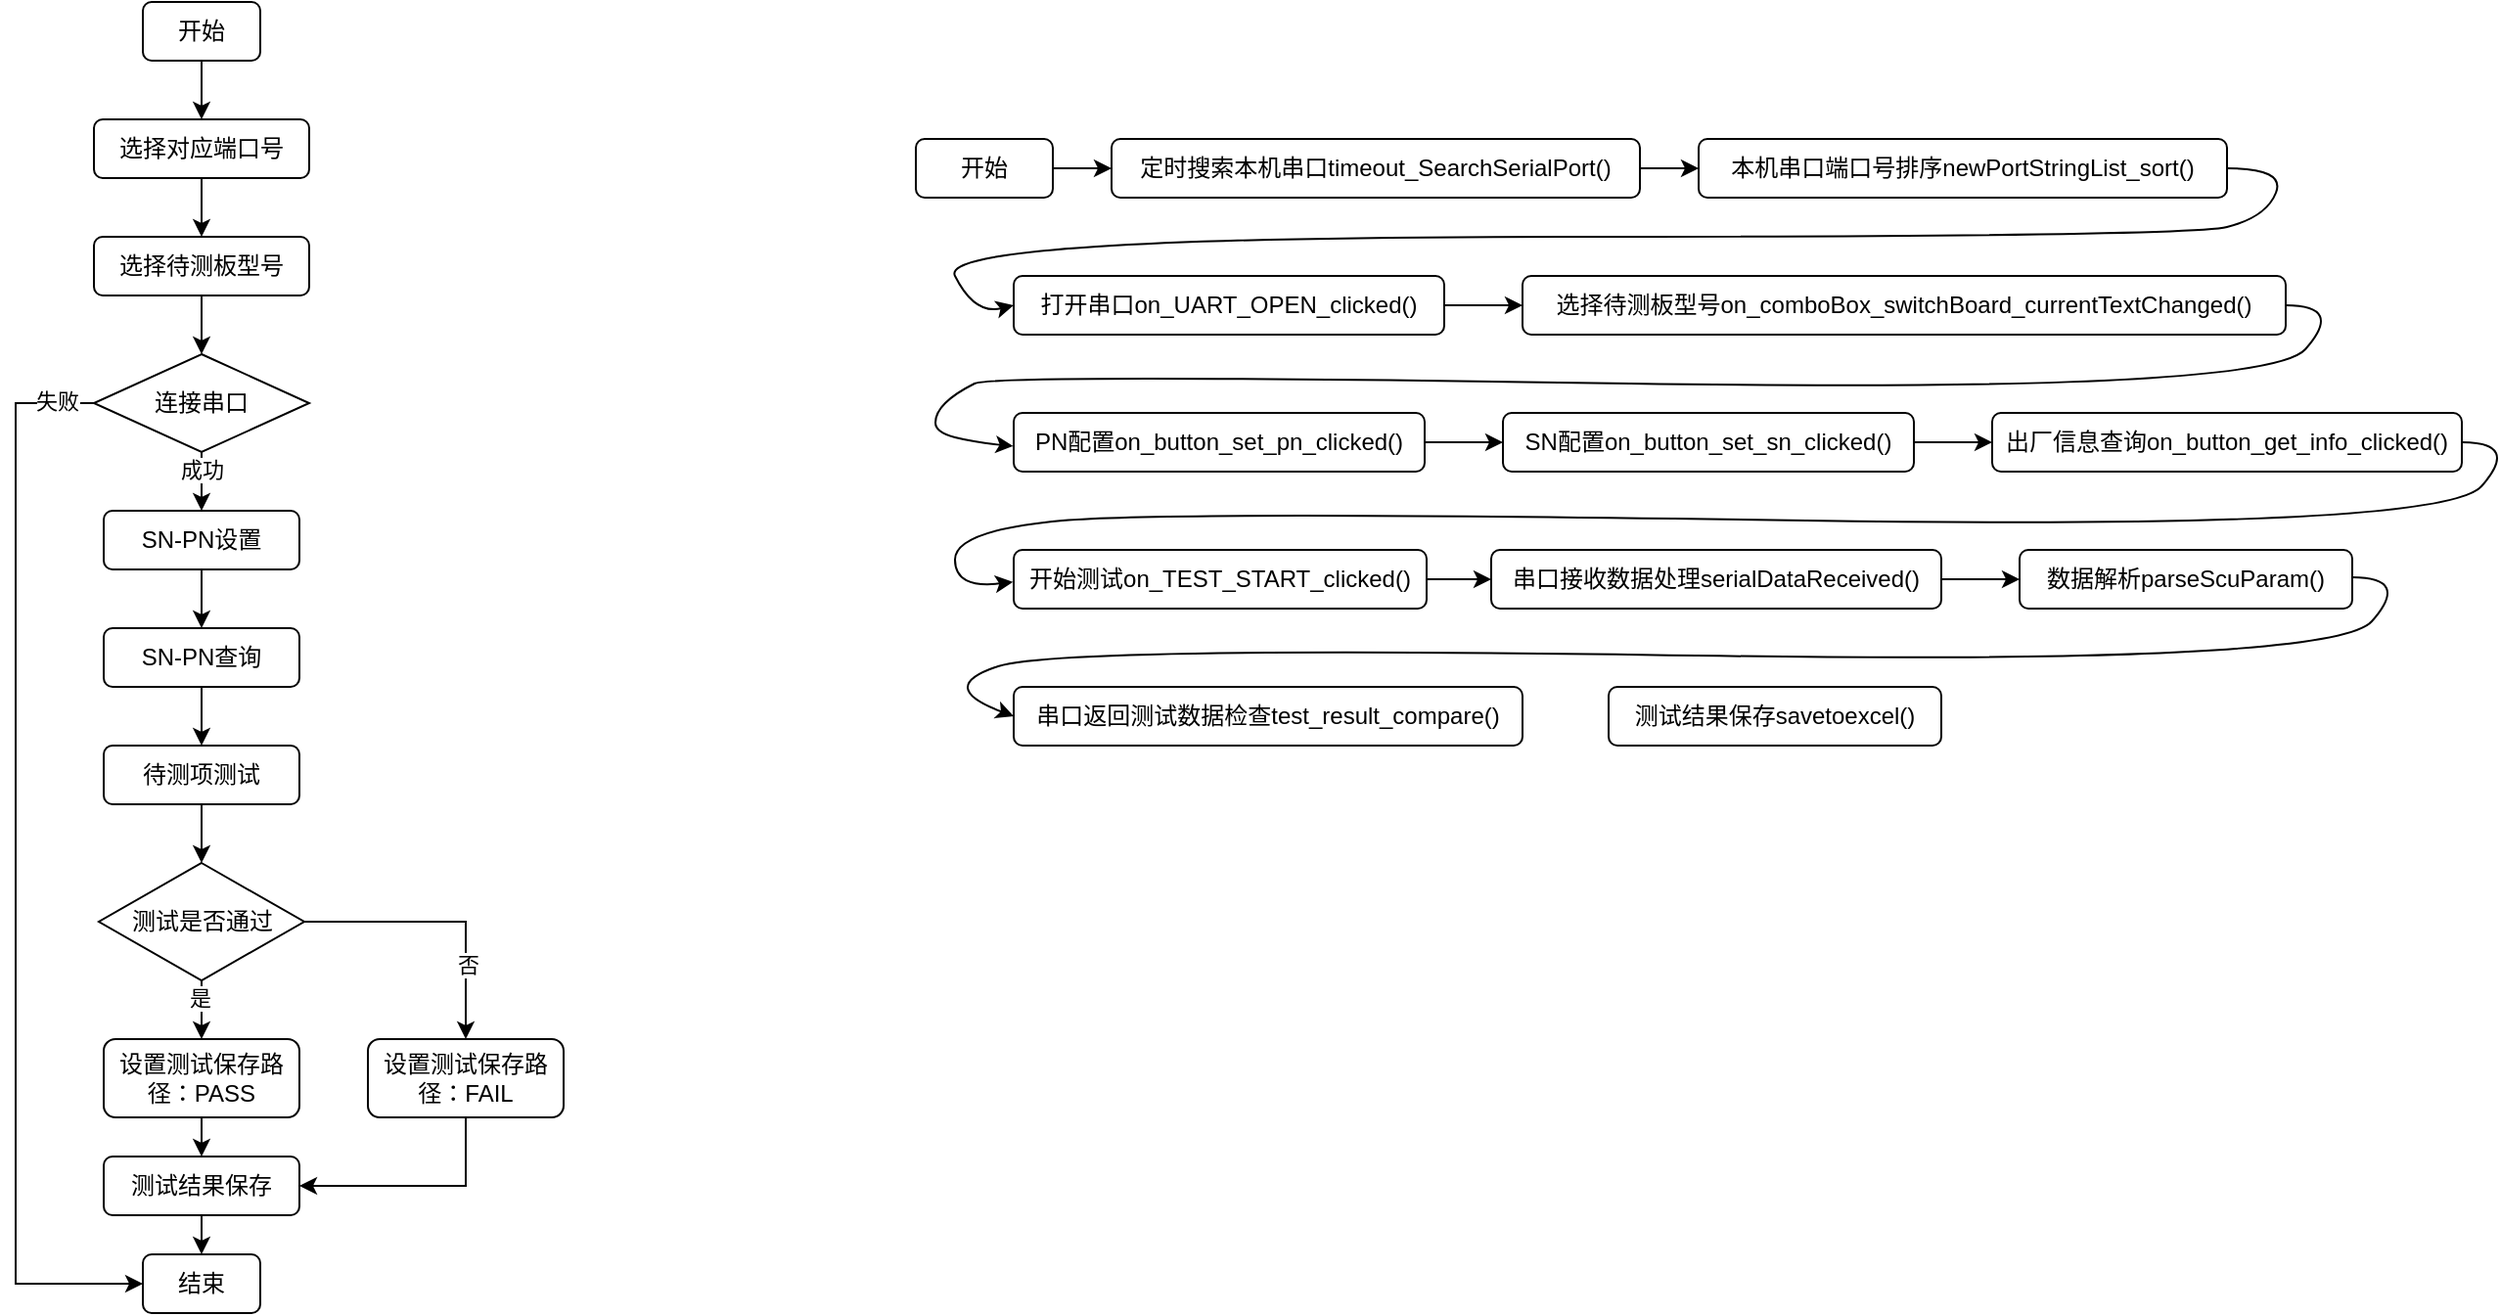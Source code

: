 <mxfile version="28.0.7">
  <diagram name="第 1 页" id="gV8dkAIg4welC2k9WtTy">
    <mxGraphModel dx="1188" dy="619" grid="1" gridSize="10" guides="1" tooltips="1" connect="1" arrows="1" fold="1" page="1" pageScale="1" pageWidth="5000" pageHeight="5000" math="0" shadow="0">
      <root>
        <mxCell id="0" />
        <mxCell id="1" parent="0" />
        <mxCell id="6KeI-3-1y-6zCE1gBCKr-5" style="edgeStyle=orthogonalEdgeStyle;rounded=0;orthogonalLoop=1;jettySize=auto;html=1;entryX=0.5;entryY=0;entryDx=0;entryDy=0;" parent="1" source="6KeI-3-1y-6zCE1gBCKr-1" target="6KeI-3-1y-6zCE1gBCKr-3" edge="1">
          <mxGeometry relative="1" as="geometry" />
        </mxCell>
        <mxCell id="6KeI-3-1y-6zCE1gBCKr-1" value="开始" style="rounded=1;whiteSpace=wrap;html=1;" parent="1" vertex="1">
          <mxGeometry x="405" y="110" width="60" height="30" as="geometry" />
        </mxCell>
        <mxCell id="6KeI-3-1y-6zCE1gBCKr-7" style="edgeStyle=orthogonalEdgeStyle;rounded=0;orthogonalLoop=1;jettySize=auto;html=1;exitX=0.5;exitY=1;exitDx=0;exitDy=0;entryX=0.5;entryY=0;entryDx=0;entryDy=0;" parent="1" source="6KeI-3-1y-6zCE1gBCKr-2" target="6KeI-3-1y-6zCE1gBCKr-4" edge="1">
          <mxGeometry relative="1" as="geometry" />
        </mxCell>
        <mxCell id="6KeI-3-1y-6zCE1gBCKr-8" value="成功" style="edgeLabel;html=1;align=center;verticalAlign=middle;resizable=0;points=[];" parent="6KeI-3-1y-6zCE1gBCKr-7" vertex="1" connectable="0">
          <mxGeometry x="-0.441" y="-1" relative="1" as="geometry">
            <mxPoint x="1" as="offset" />
          </mxGeometry>
        </mxCell>
        <mxCell id="6KeI-3-1y-6zCE1gBCKr-36" style="edgeStyle=orthogonalEdgeStyle;rounded=0;orthogonalLoop=1;jettySize=auto;html=1;exitX=0;exitY=0.5;exitDx=0;exitDy=0;entryX=0;entryY=0.5;entryDx=0;entryDy=0;" parent="1" source="6KeI-3-1y-6zCE1gBCKr-2" target="6KeI-3-1y-6zCE1gBCKr-21" edge="1">
          <mxGeometry relative="1" as="geometry">
            <Array as="points">
              <mxPoint x="340" y="315" />
              <mxPoint x="340" y="765" />
            </Array>
          </mxGeometry>
        </mxCell>
        <mxCell id="6KeI-3-1y-6zCE1gBCKr-37" value="失败" style="edgeLabel;html=1;align=center;verticalAlign=middle;resizable=0;points=[];" parent="6KeI-3-1y-6zCE1gBCKr-36" vertex="1" connectable="0">
          <mxGeometry x="-0.929" y="-1" relative="1" as="geometry">
            <mxPoint as="offset" />
          </mxGeometry>
        </mxCell>
        <mxCell id="6KeI-3-1y-6zCE1gBCKr-2" value="连接串口" style="rhombus;whiteSpace=wrap;html=1;" parent="1" vertex="1">
          <mxGeometry x="380" y="290" width="110" height="50" as="geometry" />
        </mxCell>
        <mxCell id="6KeI-3-1y-6zCE1gBCKr-10" style="edgeStyle=orthogonalEdgeStyle;rounded=0;orthogonalLoop=1;jettySize=auto;html=1;exitX=0.5;exitY=1;exitDx=0;exitDy=0;entryX=0.5;entryY=0;entryDx=0;entryDy=0;" parent="1" source="6KeI-3-1y-6zCE1gBCKr-3" target="6KeI-3-1y-6zCE1gBCKr-9" edge="1">
          <mxGeometry relative="1" as="geometry" />
        </mxCell>
        <mxCell id="6KeI-3-1y-6zCE1gBCKr-3" value="选择对应端口号" style="rounded=1;whiteSpace=wrap;html=1;" parent="1" vertex="1">
          <mxGeometry x="380" y="170" width="110" height="30" as="geometry" />
        </mxCell>
        <mxCell id="6KeI-3-1y-6zCE1gBCKr-24" style="edgeStyle=orthogonalEdgeStyle;rounded=0;orthogonalLoop=1;jettySize=auto;html=1;exitX=0.5;exitY=1;exitDx=0;exitDy=0;entryX=0.5;entryY=0;entryDx=0;entryDy=0;" parent="1" source="6KeI-3-1y-6zCE1gBCKr-4" target="6KeI-3-1y-6zCE1gBCKr-13" edge="1">
          <mxGeometry relative="1" as="geometry" />
        </mxCell>
        <mxCell id="6KeI-3-1y-6zCE1gBCKr-4" value="SN-PN设置" style="rounded=1;whiteSpace=wrap;html=1;" parent="1" vertex="1">
          <mxGeometry x="385" y="370" width="100" height="30" as="geometry" />
        </mxCell>
        <mxCell id="6KeI-3-1y-6zCE1gBCKr-11" style="edgeStyle=orthogonalEdgeStyle;rounded=0;orthogonalLoop=1;jettySize=auto;html=1;exitX=0.5;exitY=1;exitDx=0;exitDy=0;entryX=0.5;entryY=0;entryDx=0;entryDy=0;" parent="1" source="6KeI-3-1y-6zCE1gBCKr-9" target="6KeI-3-1y-6zCE1gBCKr-2" edge="1">
          <mxGeometry relative="1" as="geometry" />
        </mxCell>
        <mxCell id="6KeI-3-1y-6zCE1gBCKr-9" value="选择待测板型号" style="rounded=1;whiteSpace=wrap;html=1;" parent="1" vertex="1">
          <mxGeometry x="380" y="230" width="110" height="30" as="geometry" />
        </mxCell>
        <mxCell id="6KeI-3-1y-6zCE1gBCKr-25" style="edgeStyle=orthogonalEdgeStyle;rounded=0;orthogonalLoop=1;jettySize=auto;html=1;exitX=0.5;exitY=1;exitDx=0;exitDy=0;entryX=0.5;entryY=0;entryDx=0;entryDy=0;" parent="1" source="6KeI-3-1y-6zCE1gBCKr-13" target="6KeI-3-1y-6zCE1gBCKr-14" edge="1">
          <mxGeometry relative="1" as="geometry" />
        </mxCell>
        <mxCell id="6KeI-3-1y-6zCE1gBCKr-13" value="SN-PN查询" style="rounded=1;whiteSpace=wrap;html=1;" parent="1" vertex="1">
          <mxGeometry x="385" y="430" width="100" height="30" as="geometry" />
        </mxCell>
        <mxCell id="6KeI-3-1y-6zCE1gBCKr-26" style="edgeStyle=orthogonalEdgeStyle;rounded=0;orthogonalLoop=1;jettySize=auto;html=1;exitX=0.5;exitY=1;exitDx=0;exitDy=0;entryX=0.5;entryY=0;entryDx=0;entryDy=0;" parent="1" source="6KeI-3-1y-6zCE1gBCKr-14" target="6KeI-3-1y-6zCE1gBCKr-15" edge="1">
          <mxGeometry relative="1" as="geometry" />
        </mxCell>
        <mxCell id="6KeI-3-1y-6zCE1gBCKr-14" value="待测项测试" style="rounded=1;whiteSpace=wrap;html=1;" parent="1" vertex="1">
          <mxGeometry x="385" y="490" width="100" height="30" as="geometry" />
        </mxCell>
        <mxCell id="6KeI-3-1y-6zCE1gBCKr-29" style="edgeStyle=orthogonalEdgeStyle;rounded=0;orthogonalLoop=1;jettySize=auto;html=1;exitX=0.5;exitY=1;exitDx=0;exitDy=0;" parent="1" source="6KeI-3-1y-6zCE1gBCKr-15" target="6KeI-3-1y-6zCE1gBCKr-16" edge="1">
          <mxGeometry relative="1" as="geometry" />
        </mxCell>
        <mxCell id="6KeI-3-1y-6zCE1gBCKr-33" value="是" style="edgeLabel;html=1;align=center;verticalAlign=middle;resizable=0;points=[];" parent="6KeI-3-1y-6zCE1gBCKr-29" vertex="1" connectable="0">
          <mxGeometry x="-0.666" y="-1" relative="1" as="geometry">
            <mxPoint as="offset" />
          </mxGeometry>
        </mxCell>
        <mxCell id="6KeI-3-1y-6zCE1gBCKr-32" style="edgeStyle=orthogonalEdgeStyle;rounded=0;orthogonalLoop=1;jettySize=auto;html=1;exitX=1;exitY=0.5;exitDx=0;exitDy=0;entryX=0.5;entryY=0;entryDx=0;entryDy=0;" parent="1" source="6KeI-3-1y-6zCE1gBCKr-15" target="6KeI-3-1y-6zCE1gBCKr-23" edge="1">
          <mxGeometry relative="1" as="geometry" />
        </mxCell>
        <mxCell id="6KeI-3-1y-6zCE1gBCKr-34" value="否" style="edgeLabel;html=1;align=center;verticalAlign=middle;resizable=0;points=[];" parent="6KeI-3-1y-6zCE1gBCKr-32" vertex="1" connectable="0">
          <mxGeometry x="0.464" y="1" relative="1" as="geometry">
            <mxPoint as="offset" />
          </mxGeometry>
        </mxCell>
        <mxCell id="6KeI-3-1y-6zCE1gBCKr-15" value="测试是否通过" style="rhombus;whiteSpace=wrap;html=1;" parent="1" vertex="1">
          <mxGeometry x="382.5" y="550" width="105" height="60" as="geometry" />
        </mxCell>
        <mxCell id="6KeI-3-1y-6zCE1gBCKr-30" style="edgeStyle=orthogonalEdgeStyle;rounded=0;orthogonalLoop=1;jettySize=auto;html=1;exitX=0.5;exitY=1;exitDx=0;exitDy=0;entryX=0.5;entryY=0;entryDx=0;entryDy=0;" parent="1" source="6KeI-3-1y-6zCE1gBCKr-16" target="6KeI-3-1y-6zCE1gBCKr-19" edge="1">
          <mxGeometry relative="1" as="geometry" />
        </mxCell>
        <mxCell id="6KeI-3-1y-6zCE1gBCKr-16" value="设置测试保存路径：PASS" style="rounded=1;whiteSpace=wrap;html=1;" parent="1" vertex="1">
          <mxGeometry x="385" y="640" width="100" height="40" as="geometry" />
        </mxCell>
        <mxCell id="6KeI-3-1y-6zCE1gBCKr-31" style="edgeStyle=orthogonalEdgeStyle;rounded=0;orthogonalLoop=1;jettySize=auto;html=1;exitX=0.5;exitY=1;exitDx=0;exitDy=0;entryX=0.5;entryY=0;entryDx=0;entryDy=0;" parent="1" source="6KeI-3-1y-6zCE1gBCKr-19" target="6KeI-3-1y-6zCE1gBCKr-21" edge="1">
          <mxGeometry relative="1" as="geometry" />
        </mxCell>
        <mxCell id="6KeI-3-1y-6zCE1gBCKr-19" value="测试结果保存" style="rounded=1;whiteSpace=wrap;html=1;" parent="1" vertex="1">
          <mxGeometry x="385" y="700" width="100" height="30" as="geometry" />
        </mxCell>
        <mxCell id="6KeI-3-1y-6zCE1gBCKr-21" value="结束" style="rounded=1;whiteSpace=wrap;html=1;" parent="1" vertex="1">
          <mxGeometry x="405" y="750" width="60" height="30" as="geometry" />
        </mxCell>
        <mxCell id="6KeI-3-1y-6zCE1gBCKr-35" style="edgeStyle=orthogonalEdgeStyle;rounded=0;orthogonalLoop=1;jettySize=auto;html=1;exitX=0.5;exitY=1;exitDx=0;exitDy=0;entryX=1;entryY=0.5;entryDx=0;entryDy=0;" parent="1" source="6KeI-3-1y-6zCE1gBCKr-23" target="6KeI-3-1y-6zCE1gBCKr-19" edge="1">
          <mxGeometry relative="1" as="geometry" />
        </mxCell>
        <mxCell id="6KeI-3-1y-6zCE1gBCKr-23" value="设置测试保存路径：FAIL" style="rounded=1;whiteSpace=wrap;html=1;" parent="1" vertex="1">
          <mxGeometry x="520" y="640" width="100" height="40" as="geometry" />
        </mxCell>
        <mxCell id="aoszYgEWPdiQylzjzB4t-4" value="" style="edgeStyle=orthogonalEdgeStyle;rounded=0;orthogonalLoop=1;jettySize=auto;html=1;" edge="1" parent="1" source="QkOga2Paq5YC0D7qiNBv-1" target="aoszYgEWPdiQylzjzB4t-1">
          <mxGeometry relative="1" as="geometry" />
        </mxCell>
        <mxCell id="QkOga2Paq5YC0D7qiNBv-1" value="开始" style="rounded=1;whiteSpace=wrap;html=1;" parent="1" vertex="1">
          <mxGeometry x="800" y="180" width="70" height="30" as="geometry" />
        </mxCell>
        <mxCell id="aoszYgEWPdiQylzjzB4t-3" style="edgeStyle=orthogonalEdgeStyle;rounded=0;orthogonalLoop=1;jettySize=auto;html=1;exitX=1;exitY=0.5;exitDx=0;exitDy=0;entryX=0;entryY=0.5;entryDx=0;entryDy=0;" edge="1" parent="1" source="aoszYgEWPdiQylzjzB4t-1" target="aoszYgEWPdiQylzjzB4t-2">
          <mxGeometry relative="1" as="geometry" />
        </mxCell>
        <mxCell id="aoszYgEWPdiQylzjzB4t-1" value="定时搜索本机串口timeout_SearchSerialPort()" style="rounded=1;whiteSpace=wrap;html=1;" vertex="1" parent="1">
          <mxGeometry x="900" y="180" width="270" height="30" as="geometry" />
        </mxCell>
        <mxCell id="aoszYgEWPdiQylzjzB4t-2" value="本机串口端口号排序newPortStringList_sort()" style="rounded=1;whiteSpace=wrap;html=1;" vertex="1" parent="1">
          <mxGeometry x="1200" y="180" width="270" height="30" as="geometry" />
        </mxCell>
        <mxCell id="aoszYgEWPdiQylzjzB4t-8" style="edgeStyle=orthogonalEdgeStyle;rounded=0;orthogonalLoop=1;jettySize=auto;html=1;exitX=1;exitY=0.5;exitDx=0;exitDy=0;entryX=0;entryY=0.5;entryDx=0;entryDy=0;" edge="1" parent="1" source="aoszYgEWPdiQylzjzB4t-5" target="aoszYgEWPdiQylzjzB4t-7">
          <mxGeometry relative="1" as="geometry" />
        </mxCell>
        <mxCell id="aoszYgEWPdiQylzjzB4t-5" value="打开串口on_UART_OPEN_clicked()" style="rounded=1;whiteSpace=wrap;html=1;" vertex="1" parent="1">
          <mxGeometry x="850" y="250" width="220" height="30" as="geometry" />
        </mxCell>
        <mxCell id="aoszYgEWPdiQylzjzB4t-6" value="" style="curved=1;endArrow=classic;html=1;rounded=0;exitX=1;exitY=0.5;exitDx=0;exitDy=0;entryX=0;entryY=0.5;entryDx=0;entryDy=0;" edge="1" parent="1" source="aoszYgEWPdiQylzjzB4t-2" target="aoszYgEWPdiQylzjzB4t-5">
          <mxGeometry width="50" height="50" relative="1" as="geometry">
            <mxPoint x="1470" y="200" as="sourcePoint" />
            <mxPoint x="800" y="250" as="targetPoint" />
            <Array as="points">
              <mxPoint x="1500" y="195" />
              <mxPoint x="1490" y="220" />
              <mxPoint x="1450" y="230" />
              <mxPoint x="810" y="230" />
              <mxPoint x="830" y="270" />
            </Array>
          </mxGeometry>
        </mxCell>
        <mxCell id="aoszYgEWPdiQylzjzB4t-7" value="选择待测板型号on_comboBox_switchBoard_currentTextChanged()" style="rounded=1;whiteSpace=wrap;html=1;" vertex="1" parent="1">
          <mxGeometry x="1110" y="250" width="390" height="30" as="geometry" />
        </mxCell>
        <mxCell id="aoszYgEWPdiQylzjzB4t-13" style="edgeStyle=orthogonalEdgeStyle;rounded=0;orthogonalLoop=1;jettySize=auto;html=1;exitX=1;exitY=0.5;exitDx=0;exitDy=0;entryX=0;entryY=0.5;entryDx=0;entryDy=0;" edge="1" parent="1" source="aoszYgEWPdiQylzjzB4t-9" target="aoszYgEWPdiQylzjzB4t-10">
          <mxGeometry relative="1" as="geometry" />
        </mxCell>
        <mxCell id="aoszYgEWPdiQylzjzB4t-9" value="PN配置on_button_set_pn_clicked()" style="rounded=1;whiteSpace=wrap;html=1;" vertex="1" parent="1">
          <mxGeometry x="850" y="320" width="210" height="30" as="geometry" />
        </mxCell>
        <mxCell id="aoszYgEWPdiQylzjzB4t-14" style="edgeStyle=orthogonalEdgeStyle;rounded=0;orthogonalLoop=1;jettySize=auto;html=1;exitX=1;exitY=0.5;exitDx=0;exitDy=0;entryX=0;entryY=0.5;entryDx=0;entryDy=0;" edge="1" parent="1" source="aoszYgEWPdiQylzjzB4t-10" target="aoszYgEWPdiQylzjzB4t-11">
          <mxGeometry relative="1" as="geometry" />
        </mxCell>
        <mxCell id="aoszYgEWPdiQylzjzB4t-10" value="SN配置on_button_set_sn_clicked()" style="rounded=1;whiteSpace=wrap;html=1;" vertex="1" parent="1">
          <mxGeometry x="1100" y="320" width="210" height="30" as="geometry" />
        </mxCell>
        <mxCell id="aoszYgEWPdiQylzjzB4t-11" value="出厂信息查询on_button_get_info_clicked()" style="rounded=1;whiteSpace=wrap;html=1;" vertex="1" parent="1">
          <mxGeometry x="1350" y="320" width="240" height="30" as="geometry" />
        </mxCell>
        <mxCell id="aoszYgEWPdiQylzjzB4t-12" value="" style="curved=1;endArrow=classic;html=1;rounded=0;exitX=1;exitY=0.5;exitDx=0;exitDy=0;entryX=-0.001;entryY=0.565;entryDx=0;entryDy=0;entryPerimeter=0;" edge="1" parent="1" target="aoszYgEWPdiQylzjzB4t-9">
          <mxGeometry width="50" height="50" relative="1" as="geometry">
            <mxPoint x="1500" y="265" as="sourcePoint" />
            <mxPoint x="810" y="340" as="targetPoint" />
            <Array as="points">
              <mxPoint x="1530" y="265" />
              <mxPoint x="1490" y="310" />
              <mxPoint x="840" y="300" />
              <mxPoint x="820" y="310" />
              <mxPoint x="810" y="320" />
              <mxPoint x="810" y="330" />
              <mxPoint x="830" y="335" />
            </Array>
          </mxGeometry>
        </mxCell>
        <mxCell id="aoszYgEWPdiQylzjzB4t-18" style="edgeStyle=orthogonalEdgeStyle;rounded=0;orthogonalLoop=1;jettySize=auto;html=1;exitX=1;exitY=0.5;exitDx=0;exitDy=0;entryX=0;entryY=0.5;entryDx=0;entryDy=0;" edge="1" parent="1" source="aoszYgEWPdiQylzjzB4t-15" target="aoszYgEWPdiQylzjzB4t-17">
          <mxGeometry relative="1" as="geometry" />
        </mxCell>
        <mxCell id="aoszYgEWPdiQylzjzB4t-15" value="串口接收数据处理serialDataReceived()" style="rounded=1;whiteSpace=wrap;html=1;" vertex="1" parent="1">
          <mxGeometry x="1094" y="390" width="230" height="30" as="geometry" />
        </mxCell>
        <mxCell id="aoszYgEWPdiQylzjzB4t-16" value="" style="curved=1;endArrow=classic;html=1;rounded=0;exitX=1;exitY=0.5;exitDx=0;exitDy=0;entryX=-0.002;entryY=0.547;entryDx=0;entryDy=0;entryPerimeter=0;" edge="1" parent="1" target="aoszYgEWPdiQylzjzB4t-19">
          <mxGeometry width="50" height="50" relative="1" as="geometry">
            <mxPoint x="1590" y="335" as="sourcePoint" />
            <mxPoint x="850" y="410" as="targetPoint" />
            <Array as="points">
              <mxPoint x="1620" y="335" />
              <mxPoint x="1580" y="380" />
              <mxPoint x="930" y="370" />
              <mxPoint x="820" y="380" />
              <mxPoint x="820" y="410" />
            </Array>
          </mxGeometry>
        </mxCell>
        <mxCell id="aoszYgEWPdiQylzjzB4t-17" value="数据解析parseScuParam()" style="rounded=1;whiteSpace=wrap;html=1;" vertex="1" parent="1">
          <mxGeometry x="1364" y="390" width="170" height="30" as="geometry" />
        </mxCell>
        <mxCell id="aoszYgEWPdiQylzjzB4t-20" style="edgeStyle=orthogonalEdgeStyle;rounded=0;orthogonalLoop=1;jettySize=auto;html=1;exitX=1;exitY=0.5;exitDx=0;exitDy=0;entryX=0;entryY=0.5;entryDx=0;entryDy=0;" edge="1" parent="1" source="aoszYgEWPdiQylzjzB4t-19" target="aoszYgEWPdiQylzjzB4t-15">
          <mxGeometry relative="1" as="geometry" />
        </mxCell>
        <mxCell id="aoszYgEWPdiQylzjzB4t-19" value="开始测试on_TEST_START_clicked()" style="rounded=1;whiteSpace=wrap;html=1;" vertex="1" parent="1">
          <mxGeometry x="850" y="390" width="211" height="30" as="geometry" />
        </mxCell>
        <mxCell id="aoszYgEWPdiQylzjzB4t-21" value="串口返回测试数据检查test_result_compare()" style="rounded=1;whiteSpace=wrap;html=1;" vertex="1" parent="1">
          <mxGeometry x="850" y="460" width="260" height="30" as="geometry" />
        </mxCell>
        <mxCell id="aoszYgEWPdiQylzjzB4t-22" value="" style="curved=1;endArrow=classic;html=1;rounded=0;exitX=1;exitY=0.5;exitDx=0;exitDy=0;entryX=0;entryY=0.5;entryDx=0;entryDy=0;" edge="1" parent="1" target="aoszYgEWPdiQylzjzB4t-21">
          <mxGeometry width="50" height="50" relative="1" as="geometry">
            <mxPoint x="1534" y="404" as="sourcePoint" />
            <mxPoint x="794" y="475" as="targetPoint" />
            <Array as="points">
              <mxPoint x="1564" y="404" />
              <mxPoint x="1524" y="449" />
              <mxPoint x="874" y="439" />
              <mxPoint x="810" y="460" />
            </Array>
          </mxGeometry>
        </mxCell>
        <mxCell id="aoszYgEWPdiQylzjzB4t-23" value="测试结果保存savetoexcel()" style="rounded=1;whiteSpace=wrap;html=1;" vertex="1" parent="1">
          <mxGeometry x="1154" y="460" width="170" height="30" as="geometry" />
        </mxCell>
      </root>
    </mxGraphModel>
  </diagram>
</mxfile>

